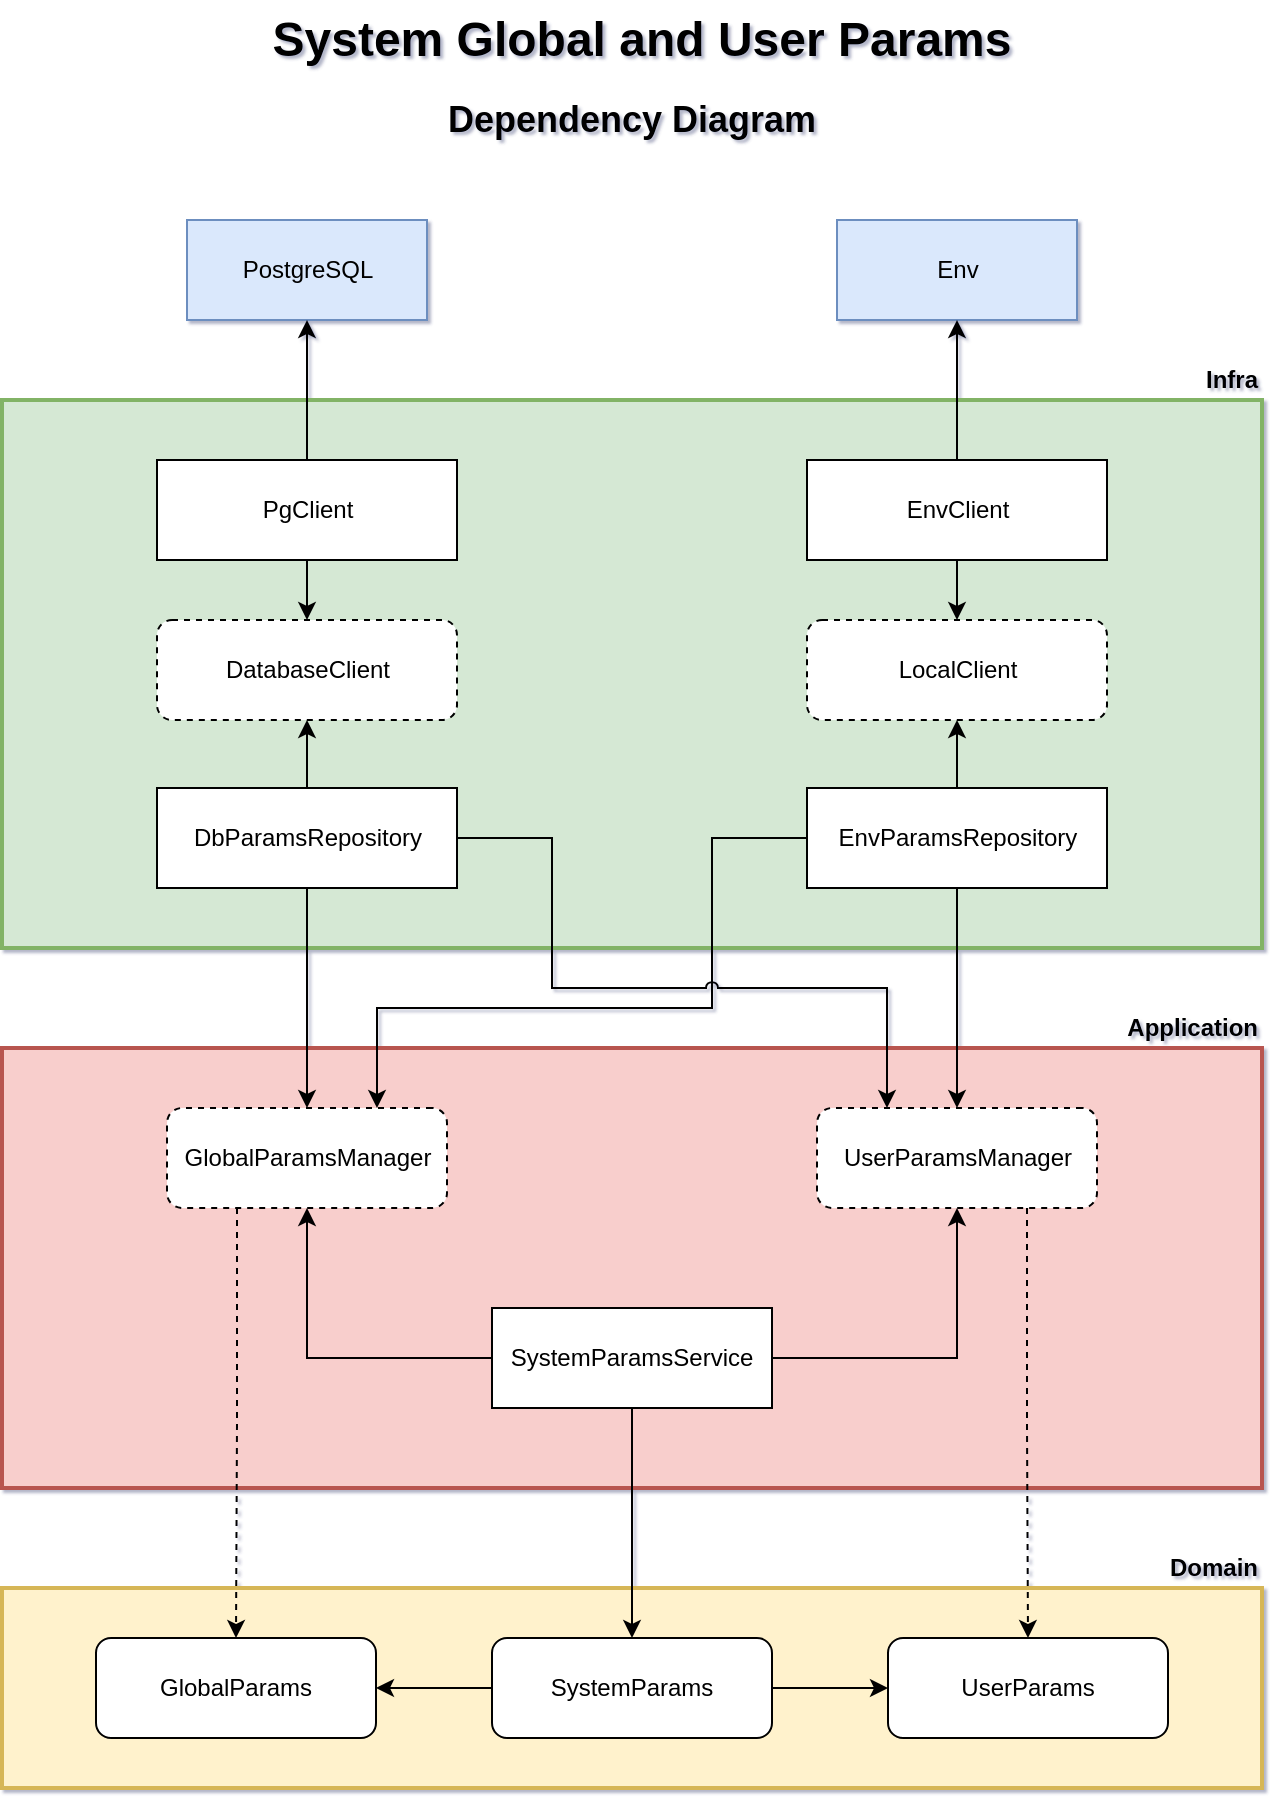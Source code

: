 <mxfile version="26.0.10">
  <diagram name="system-params" id="iyGZp5jmrZklqUcgRUE-">
    <mxGraphModel dx="850" dy="759" grid="1" gridSize="10" guides="1" tooltips="1" connect="1" arrows="1" fold="1" page="1" pageScale="1" pageWidth="1169" pageHeight="1654" background="none" math="0" shadow="1">
      <root>
        <mxCell id="0" />
        <mxCell id="1" parent="0" />
        <mxCell id="yixODS26HITTkWKWrakN-14" value="" style="rounded=0;whiteSpace=wrap;html=1;strokeWidth=2;fillColor=#d5e8d4;strokeColor=#82b366;" parent="1" vertex="1">
          <mxGeometry x="265" y="240" width="630" height="274" as="geometry" />
        </mxCell>
        <mxCell id="gKhw4Je1qJ6hsbhi2J0A-1" value="" style="rounded=0;whiteSpace=wrap;html=1;strokeWidth=2;fillColor=#fff2cc;strokeColor=#d6b656;" parent="1" vertex="1">
          <mxGeometry x="265" y="834" width="630" height="100" as="geometry" />
        </mxCell>
        <mxCell id="gKhw4Je1qJ6hsbhi2J0A-2" value="&lt;b style=&quot;font-size: 12px;&quot;&gt;&lt;font style=&quot;font-size: 12px;&quot;&gt;Domain&lt;br&gt;&lt;/font&gt;&lt;/b&gt;" style="text;html=1;strokeColor=none;fillColor=none;align=right;verticalAlign=middle;whiteSpace=wrap;rounded=0;fontSize=12;" parent="1" vertex="1">
          <mxGeometry x="795" y="814" width="100" height="20" as="geometry" />
        </mxCell>
        <mxCell id="lqB0JCX7hkBcc-mN7qmX-8" style="edgeStyle=orthogonalEdgeStyle;rounded=0;orthogonalLoop=1;jettySize=auto;html=1;entryX=1;entryY=0.5;entryDx=0;entryDy=0;" parent="1" source="gKhw4Je1qJ6hsbhi2J0A-3" target="lqB0JCX7hkBcc-mN7qmX-6" edge="1">
          <mxGeometry relative="1" as="geometry" />
        </mxCell>
        <mxCell id="lqB0JCX7hkBcc-mN7qmX-10" style="edgeStyle=orthogonalEdgeStyle;rounded=0;orthogonalLoop=1;jettySize=auto;html=1;" parent="1" source="gKhw4Je1qJ6hsbhi2J0A-3" target="lqB0JCX7hkBcc-mN7qmX-7" edge="1">
          <mxGeometry relative="1" as="geometry" />
        </mxCell>
        <mxCell id="gKhw4Je1qJ6hsbhi2J0A-3" value="SystemParams" style="rounded=1;whiteSpace=wrap;html=1;" parent="1" vertex="1">
          <mxGeometry x="510" y="859" width="140" height="50" as="geometry" />
        </mxCell>
        <mxCell id="LERfh-It_sYKTg9gHOGU-4" value="" style="rounded=0;whiteSpace=wrap;html=1;strokeWidth=2;fillColor=#f8ceccff;strokeColor=#b85450ff;" parent="1" vertex="1">
          <mxGeometry x="265" y="564" width="630" height="220" as="geometry" />
        </mxCell>
        <mxCell id="LERfh-It_sYKTg9gHOGU-5" value="&lt;b style=&quot;font-size: 12px;&quot;&gt;&lt;font style=&quot;font-size: 12px;&quot;&gt;Application&lt;/font&gt;&lt;/b&gt;" style="text;html=1;strokeColor=none;fillColor=none;align=right;verticalAlign=middle;whiteSpace=wrap;rounded=0;fontSize=12;" parent="1" vertex="1">
          <mxGeometry x="795" y="544" width="100" height="20" as="geometry" />
        </mxCell>
        <mxCell id="LERfh-It_sYKTg9gHOGU-7" style="edgeStyle=orthogonalEdgeStyle;rounded=0;orthogonalLoop=1;jettySize=auto;html=1;entryX=0.5;entryY=0;entryDx=0;entryDy=0;" parent="1" source="LERfh-It_sYKTg9gHOGU-6" target="gKhw4Je1qJ6hsbhi2J0A-3" edge="1">
          <mxGeometry relative="1" as="geometry" />
        </mxCell>
        <mxCell id="lqB0JCX7hkBcc-mN7qmX-1" style="edgeStyle=orthogonalEdgeStyle;rounded=0;orthogonalLoop=1;jettySize=auto;html=1;entryX=0.5;entryY=1;entryDx=0;entryDy=0;" parent="1" source="LERfh-It_sYKTg9gHOGU-6" target="LERfh-It_sYKTg9gHOGU-11" edge="1">
          <mxGeometry relative="1" as="geometry" />
        </mxCell>
        <mxCell id="lqB0JCX7hkBcc-mN7qmX-4" style="edgeStyle=orthogonalEdgeStyle;rounded=0;orthogonalLoop=1;jettySize=auto;html=1;entryX=0.5;entryY=1;entryDx=0;entryDy=0;exitX=1;exitY=0.5;exitDx=0;exitDy=0;exitPerimeter=0;" parent="1" source="LERfh-It_sYKTg9gHOGU-6" target="lqB0JCX7hkBcc-mN7qmX-2" edge="1">
          <mxGeometry relative="1" as="geometry" />
        </mxCell>
        <mxCell id="LERfh-It_sYKTg9gHOGU-6" value="SystemParamsService" style="rounded=0;whiteSpace=wrap;html=1;glass=0;shadow=0;points=[[0,0,0,0,0],[0,0.25,0,0,0],[0,0.5,0,0,0],[0,0.75,0,0,0],[0,1,0,0,0],[0.13,0,0,0,0],[0.25,0,0,0,0],[0.25,1,0,0,0],[0.38,0,0,0,0],[0.5,0,0,0,0],[0.5,1,0,0,0],[0.62,0,0,0,0],[0.75,0,0,0,0],[0.75,1,0,0,0],[0.88,0,0,0,0],[1,0,0,0,0],[1,0.25,0,0,0],[1,0.5,0,0,0],[1,0.75,0,0,0],[1,1,0,0,0]];" parent="1" vertex="1">
          <mxGeometry x="510" y="694" width="140" height="50" as="geometry" />
        </mxCell>
        <mxCell id="lqB0JCX7hkBcc-mN7qmX-15" style="edgeStyle=orthogonalEdgeStyle;rounded=0;orthogonalLoop=1;jettySize=auto;html=1;exitX=0.25;exitY=1;exitDx=0;exitDy=0;dashed=1;" parent="1" source="LERfh-It_sYKTg9gHOGU-11" target="lqB0JCX7hkBcc-mN7qmX-6" edge="1">
          <mxGeometry relative="1" as="geometry" />
        </mxCell>
        <mxCell id="LERfh-It_sYKTg9gHOGU-11" value="GlobalParamsManager" style="rounded=1;whiteSpace=wrap;html=1;dashed=1;flipH=1;rotation=0;" parent="1" vertex="1">
          <mxGeometry x="347.5" y="594" width="140" height="50" as="geometry" />
        </mxCell>
        <mxCell id="LERfh-It_sYKTg9gHOGU-35" value="PostgreSQL" style="rounded=0;whiteSpace=wrap;html=1;glass=0;shadow=0;fillColor=#dae8fc;strokeColor=#6c8ebf;" parent="1" vertex="1">
          <mxGeometry x="357.5" y="150" width="120" height="50" as="geometry" />
        </mxCell>
        <mxCell id="LERfh-It_sYKTg9gHOGU-66" value="System Global and User Params" style="text;html=1;strokeColor=none;fillColor=none;align=center;verticalAlign=middle;whiteSpace=wrap;rounded=0;fontSize=24;fontStyle=1" parent="1" vertex="1">
          <mxGeometry x="360" y="40" width="450" height="40" as="geometry" />
        </mxCell>
        <mxCell id="LERfh-It_sYKTg9gHOGU-67" value="Dependency Diagram" style="text;html=1;strokeColor=none;fillColor=none;align=center;verticalAlign=middle;whiteSpace=wrap;rounded=0;fontSize=18;fontStyle=1" parent="1" vertex="1">
          <mxGeometry x="360" y="80" width="440" height="40" as="geometry" />
        </mxCell>
        <mxCell id="lqB0JCX7hkBcc-mN7qmX-14" style="edgeStyle=orthogonalEdgeStyle;rounded=0;orthogonalLoop=1;jettySize=auto;html=1;" parent="1" source="u-mnAU9tdNBNZDLYJsx6-3" target="lqB0JCX7hkBcc-mN7qmX-2" edge="1">
          <mxGeometry relative="1" as="geometry" />
        </mxCell>
        <mxCell id="lqB0JCX7hkBcc-mN7qmX-21" style="edgeStyle=orthogonalEdgeStyle;rounded=0;orthogonalLoop=1;jettySize=auto;html=1;entryX=0.75;entryY=0;entryDx=0;entryDy=0;exitX=0;exitY=0.5;exitDx=0;exitDy=0;exitPerimeter=0;jumpStyle=arc;" parent="1" source="u-mnAU9tdNBNZDLYJsx6-3" target="LERfh-It_sYKTg9gHOGU-11" edge="1">
          <mxGeometry relative="1" as="geometry">
            <Array as="points">
              <mxPoint x="620" y="459" />
              <mxPoint x="620" y="544" />
              <mxPoint x="453" y="544" />
            </Array>
          </mxGeometry>
        </mxCell>
        <mxCell id="u-mnAU9tdNBNZDLYJsx6-3" value="EnvParamsRepository" style="rounded=0;whiteSpace=wrap;html=1;glass=0;shadow=0;points=[[0,0,0,0,0],[0,0.25,0,0,0],[0,0.5,0,0,0],[0,0.75,0,0,0],[0,1,0,0,0],[0.13,0,0,0,0],[0.25,0,0,0,0],[0.25,1,0,0,0],[0.38,0,0,0,0],[0.5,0,0,0,0],[0.5,1,0,0,0],[0.62,0,0,0,0],[0.75,0,0,0,0],[0.75,1,0,0,0],[0.88,0,0,0,0],[1,0,0,0,0],[1,0.25,0,0,0],[1,0.5,0,0,0],[1,0.75,0,0,0],[1,1,0,0,0]];rotation=0;" parent="1" vertex="1">
          <mxGeometry x="667.5" y="434" width="150" height="50" as="geometry" />
        </mxCell>
        <mxCell id="lqB0JCX7hkBcc-mN7qmX-13" style="edgeStyle=orthogonalEdgeStyle;rounded=0;orthogonalLoop=1;jettySize=auto;html=1;entryX=0.5;entryY=0;entryDx=0;entryDy=0;" parent="1" source="u-mnAU9tdNBNZDLYJsx6-5" target="LERfh-It_sYKTg9gHOGU-11" edge="1">
          <mxGeometry relative="1" as="geometry" />
        </mxCell>
        <mxCell id="lqB0JCX7hkBcc-mN7qmX-20" style="edgeStyle=orthogonalEdgeStyle;rounded=0;orthogonalLoop=1;jettySize=auto;html=1;entryX=0.25;entryY=0;entryDx=0;entryDy=0;exitX=1;exitY=0.5;exitDx=0;exitDy=0;exitPerimeter=0;jumpStyle=arc;" parent="1" source="u-mnAU9tdNBNZDLYJsx6-5" target="lqB0JCX7hkBcc-mN7qmX-2" edge="1">
          <mxGeometry relative="1" as="geometry">
            <Array as="points">
              <mxPoint x="540" y="459" />
              <mxPoint x="540" y="534" />
              <mxPoint x="707" y="534" />
            </Array>
          </mxGeometry>
        </mxCell>
        <mxCell id="u-mnAU9tdNBNZDLYJsx6-5" value="DbParamsRepository" style="rounded=0;whiteSpace=wrap;html=1;glass=0;shadow=0;points=[[0,0,0,0,0],[0,0.25,0,0,0],[0,0.5,0,0,0],[0,0.75,0,0,0],[0,1,0,0,0],[0.13,0,0,0,0],[0.25,0,0,0,0],[0.25,1,0,0,0],[0.38,0,0,0,0],[0.5,0,0,0,0],[0.5,1,0,0,0],[0.62,0,0,0,0],[0.75,0,0,0,0],[0.75,1,0,0,0],[0.88,0,0,0,0],[1,0,0,0,0],[1,0.25,0,0,0],[1,0.5,0,0,0],[1,0.75,0,0,0],[1,1,0,0,0]];rotation=0;" parent="1" vertex="1">
          <mxGeometry x="342.5" y="434" width="150" height="50" as="geometry" />
        </mxCell>
        <mxCell id="yixODS26HITTkWKWrakN-15" value="Infra" style="text;html=1;strokeColor=none;fillColor=none;align=right;verticalAlign=middle;whiteSpace=wrap;rounded=0;fontSize=12;fontStyle=1" parent="1" vertex="1">
          <mxGeometry x="760" y="220" width="135" height="20" as="geometry" />
        </mxCell>
        <mxCell id="Q0tA1o-G2Nr5QR-HIBfc-7" value="Env" style="rounded=0;whiteSpace=wrap;html=1;glass=0;shadow=0;fillColor=#dae8fc;strokeColor=#6c8ebf;" parent="1" vertex="1">
          <mxGeometry x="682.5" y="150" width="120" height="50" as="geometry" />
        </mxCell>
        <mxCell id="lqB0JCX7hkBcc-mN7qmX-16" style="edgeStyle=orthogonalEdgeStyle;rounded=0;orthogonalLoop=1;jettySize=auto;html=1;entryX=0.5;entryY=0;entryDx=0;entryDy=0;exitX=0.75;exitY=1;exitDx=0;exitDy=0;dashed=1;" parent="1" source="lqB0JCX7hkBcc-mN7qmX-2" target="lqB0JCX7hkBcc-mN7qmX-7" edge="1">
          <mxGeometry relative="1" as="geometry" />
        </mxCell>
        <mxCell id="lqB0JCX7hkBcc-mN7qmX-2" value="UserParamsManager" style="rounded=1;whiteSpace=wrap;html=1;dashed=1;flipH=1;rotation=0;" parent="1" vertex="1">
          <mxGeometry x="672.5" y="594" width="140" height="50" as="geometry" />
        </mxCell>
        <mxCell id="lqB0JCX7hkBcc-mN7qmX-6" value="GlobalParams" style="rounded=1;whiteSpace=wrap;html=1;" parent="1" vertex="1">
          <mxGeometry x="312" y="859" width="140" height="50" as="geometry" />
        </mxCell>
        <mxCell id="lqB0JCX7hkBcc-mN7qmX-7" value="UserParams" style="rounded=1;whiteSpace=wrap;html=1;" parent="1" vertex="1">
          <mxGeometry x="708" y="859" width="140" height="50" as="geometry" />
        </mxCell>
        <mxCell id="lqB0JCX7hkBcc-mN7qmX-27" value="DatabaseClient" style="rounded=1;whiteSpace=wrap;html=1;glass=0;shadow=0;points=[[0,0,0,0,0],[0,0.25,0,0,0],[0,0.5,0,0,0],[0,0.75,0,0,0],[0,1,0,0,0],[0.13,0,0,0,0],[0.25,0,0,0,0],[0.25,1,0,0,0],[0.38,0,0,0,0],[0.5,0,0,0,0],[0.5,1,0,0,0],[0.62,0,0,0,0],[0.75,0,0,0,0],[0.75,1,0,0,0],[0.88,0,0,0,0],[1,0,0,0,0],[1,0.25,0,0,0],[1,0.5,0,0,0],[1,0.75,0,0,0],[1,1,0,0,0]];rotation=0;dashed=1;" parent="1" vertex="1">
          <mxGeometry x="342.5" y="350" width="150" height="50" as="geometry" />
        </mxCell>
        <mxCell id="lqB0JCX7hkBcc-mN7qmX-29" style="edgeStyle=orthogonalEdgeStyle;rounded=0;orthogonalLoop=1;jettySize=auto;html=1;" parent="1" source="lqB0JCX7hkBcc-mN7qmX-28" target="LERfh-It_sYKTg9gHOGU-35" edge="1">
          <mxGeometry relative="1" as="geometry" />
        </mxCell>
        <mxCell id="lqB0JCX7hkBcc-mN7qmX-31" style="edgeStyle=orthogonalEdgeStyle;rounded=0;orthogonalLoop=1;jettySize=auto;html=1;" parent="1" source="lqB0JCX7hkBcc-mN7qmX-28" target="lqB0JCX7hkBcc-mN7qmX-27" edge="1">
          <mxGeometry relative="1" as="geometry" />
        </mxCell>
        <mxCell id="lqB0JCX7hkBcc-mN7qmX-28" value="PgClient" style="rounded=0;whiteSpace=wrap;html=1;glass=0;shadow=0;points=[[0,0,0,0,0],[0,0.25,0,0,0],[0,0.5,0,0,0],[0,0.75,0,0,0],[0,1,0,0,0],[0.13,0,0,0,0],[0.25,0,0,0,0],[0.25,1,0,0,0],[0.38,0,0,0,0],[0.5,0,0,0,0],[0.5,1,0,0,0],[0.62,0,0,0,0],[0.75,0,0,0,0],[0.75,1,0,0,0],[0.88,0,0,0,0],[1,0,0,0,0],[1,0.25,0,0,0],[1,0.5,0,0,0],[1,0.75,0,0,0],[1,1,0,0,0]];rotation=0;" parent="1" vertex="1">
          <mxGeometry x="342.5" y="270" width="150" height="50" as="geometry" />
        </mxCell>
        <mxCell id="lqB0JCX7hkBcc-mN7qmX-32" style="edgeStyle=orthogonalEdgeStyle;rounded=0;orthogonalLoop=1;jettySize=auto;html=1;entryX=0.5;entryY=1;entryDx=0;entryDy=0;entryPerimeter=0;" parent="1" source="u-mnAU9tdNBNZDLYJsx6-5" target="lqB0JCX7hkBcc-mN7qmX-27" edge="1">
          <mxGeometry relative="1" as="geometry" />
        </mxCell>
        <mxCell id="lqB0JCX7hkBcc-mN7qmX-36" style="edgeStyle=orthogonalEdgeStyle;rounded=0;orthogonalLoop=1;jettySize=auto;html=1;" parent="1" source="lqB0JCX7hkBcc-mN7qmX-33" target="lqB0JCX7hkBcc-mN7qmX-34" edge="1">
          <mxGeometry relative="1" as="geometry" />
        </mxCell>
        <mxCell id="lqB0JCX7hkBcc-mN7qmX-37" style="edgeStyle=orthogonalEdgeStyle;rounded=0;orthogonalLoop=1;jettySize=auto;html=1;" parent="1" source="lqB0JCX7hkBcc-mN7qmX-33" target="Q0tA1o-G2Nr5QR-HIBfc-7" edge="1">
          <mxGeometry relative="1" as="geometry" />
        </mxCell>
        <mxCell id="lqB0JCX7hkBcc-mN7qmX-33" value="EnvClient" style="rounded=0;whiteSpace=wrap;html=1;glass=0;shadow=0;points=[[0,0,0,0,0],[0,0.25,0,0,0],[0,0.5,0,0,0],[0,0.75,0,0,0],[0,1,0,0,0],[0.13,0,0,0,0],[0.25,0,0,0,0],[0.25,1,0,0,0],[0.38,0,0,0,0],[0.5,0,0,0,0],[0.5,1,0,0,0],[0.62,0,0,0,0],[0.75,0,0,0,0],[0.75,1,0,0,0],[0.88,0,0,0,0],[1,0,0,0,0],[1,0.25,0,0,0],[1,0.5,0,0,0],[1,0.75,0,0,0],[1,1,0,0,0]];rotation=0;" parent="1" vertex="1">
          <mxGeometry x="667.5" y="270" width="150" height="50" as="geometry" />
        </mxCell>
        <mxCell id="lqB0JCX7hkBcc-mN7qmX-34" value="LocalClient" style="rounded=1;whiteSpace=wrap;html=1;glass=0;shadow=0;points=[[0,0,0,0,0],[0,0.25,0,0,0],[0,0.5,0,0,0],[0,0.75,0,0,0],[0,1,0,0,0],[0.13,0,0,0,0],[0.25,0,0,0,0],[0.25,1,0,0,0],[0.38,0,0,0,0],[0.5,0,0,0,0],[0.5,1,0,0,0],[0.62,0,0,0,0],[0.75,0,0,0,0],[0.75,1,0,0,0],[0.88,0,0,0,0],[1,0,0,0,0],[1,0.25,0,0,0],[1,0.5,0,0,0],[1,0.75,0,0,0],[1,1,0,0,0]];rotation=0;dashed=1;" parent="1" vertex="1">
          <mxGeometry x="667.5" y="350" width="150" height="50" as="geometry" />
        </mxCell>
        <mxCell id="lqB0JCX7hkBcc-mN7qmX-35" style="edgeStyle=orthogonalEdgeStyle;rounded=0;orthogonalLoop=1;jettySize=auto;html=1;entryX=0.5;entryY=1;entryDx=0;entryDy=0;entryPerimeter=0;" parent="1" source="u-mnAU9tdNBNZDLYJsx6-3" target="lqB0JCX7hkBcc-mN7qmX-34" edge="1">
          <mxGeometry relative="1" as="geometry" />
        </mxCell>
      </root>
    </mxGraphModel>
  </diagram>
</mxfile>

